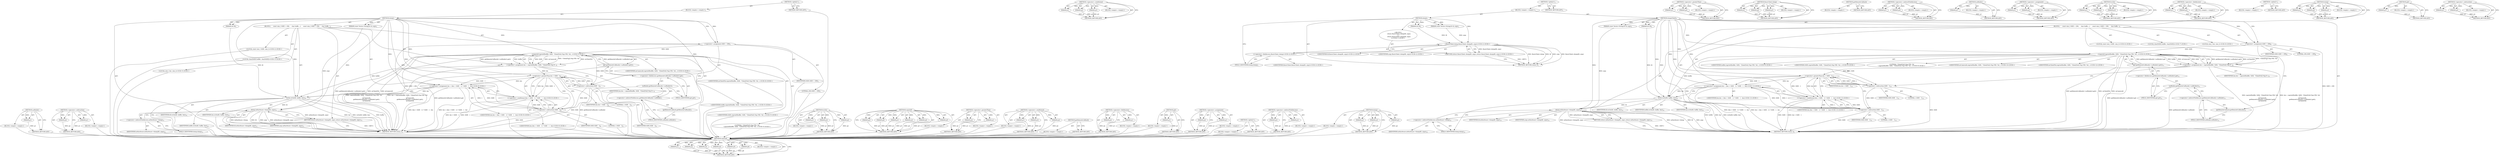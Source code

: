 digraph "&lt;operator&gt;.subtraction" {
vulnerable_106 [label=<(METHOD,asBinder)>];
vulnerable_107 [label=<(PARAM,p1)>];
vulnerable_108 [label=<(BLOCK,&lt;empty&gt;,&lt;empty&gt;)>];
vulnerable_109 [label=<(METHOD_RETURN,ANY)>];
vulnerable_129 [label=<(METHOD,&lt;operator&gt;.subtraction)>];
vulnerable_130 [label=<(PARAM,p1)>];
vulnerable_131 [label=<(PARAM,p2)>];
vulnerable_132 [label=<(BLOCK,&lt;empty&gt;,&lt;empty&gt;)>];
vulnerable_133 [label=<(METHOD_RETURN,ANY)>];
vulnerable_6 [label=<(METHOD,&lt;global&gt;)<SUB>1</SUB>>];
vulnerable_7 [label=<(BLOCK,&lt;empty&gt;,&lt;empty&gt;)<SUB>1</SUB>>];
vulnerable_8 [label=<(METHOD,dump)<SUB>1</SUB>>];
vulnerable_9 [label=<(PARAM,int fd)<SUB>1</SUB>>];
vulnerable_10 [label=<(PARAM,const Vector&lt;String16&gt;&amp; args)<SUB>1</SUB>>];
vulnerable_11 [label=<(BLOCK,{
     const size_t SIZE = 256;
     char buffe...,{
     const size_t SIZE = 256;
     char buffe...)<SUB>1</SUB>>];
vulnerable_12 [label="<(LOCAL,const size_t SIZE: size_t)<SUB>2</SUB>>"];
vulnerable_13 [label=<(&lt;operator&gt;.assignment,SIZE = 256)<SUB>2</SUB>>];
vulnerable_14 [label=<(IDENTIFIER,SIZE,SIZE = 256)<SUB>2</SUB>>];
vulnerable_15 [label=<(LITERAL,256,SIZE = 256)<SUB>2</SUB>>];
vulnerable_16 [label="<(LOCAL,char[SIZE] buffer: char[SIZE])<SUB>3</SUB>>"];
vulnerable_17 [label="<(LOCAL,size_t len: size_t)<SUB>5</SUB>>"];
vulnerable_18 [label=<(&lt;operator&gt;.assignment,len = snprintf(buffer, SIZE, &quot;Client[%d] (%p) P...)<SUB>5</SUB>>];
vulnerable_19 [label=<(IDENTIFIER,len,len = snprintf(buffer, SIZE, &quot;Client[%d] (%p) P...)<SUB>5</SUB>>];
vulnerable_20 [label="<(snprintf,snprintf(buffer, SIZE, &quot;Client[%d] (%p) PID: %d...)<SUB>5</SUB>>"];
vulnerable_21 [label="<(IDENTIFIER,buffer,snprintf(buffer, SIZE, &quot;Client[%d] (%p) PID: %d...)<SUB>5</SUB>>"];
vulnerable_22 [label="<(IDENTIFIER,SIZE,snprintf(buffer, SIZE, &quot;Client[%d] (%p) PID: %d...)<SUB>5</SUB>>"];
vulnerable_23 [label="<(LITERAL,&quot;Client[%d] (%p) PID: %d\n&quot;,snprintf(buffer, SIZE, &quot;Client[%d] (%p) PID: %d...)<SUB>5</SUB>>"];
vulnerable_24 [label="<(IDENTIFIER,mCameraId,snprintf(buffer, SIZE, &quot;Client[%d] (%p) PID: %d...)<SUB>6</SUB>>"];
vulnerable_25 [label=<(get,getRemoteCallback()-&gt;asBinder().get())<SUB>7</SUB>>];
vulnerable_26 [label=<(&lt;operator&gt;.fieldAccess,getRemoteCallback()-&gt;asBinder().get)<SUB>7</SUB>>];
vulnerable_27 [label=<(asBinder,getRemoteCallback()-&gt;asBinder())<SUB>7</SUB>>];
vulnerable_28 [label=<(&lt;operator&gt;.indirectFieldAccess,getRemoteCallback()-&gt;asBinder)<SUB>7</SUB>>];
vulnerable_29 [label=<(getRemoteCallback,getRemoteCallback())<SUB>7</SUB>>];
vulnerable_30 [label=<(FIELD_IDENTIFIER,asBinder,asBinder)<SUB>7</SUB>>];
vulnerable_31 [label=<(FIELD_IDENTIFIER,get,get)<SUB>7</SUB>>];
vulnerable_32 [label="<(IDENTIFIER,mClientPid,snprintf(buffer, SIZE, &quot;Client[%d] (%p) PID: %d...)<SUB>8</SUB>>"];
vulnerable_33 [label="<(&lt;operator&gt;.assignment,len = (len &gt; SIZE - 1) ? SIZE - 1 : len)<SUB>9</SUB>>"];
vulnerable_34 [label="<(IDENTIFIER,len,len = (len &gt; SIZE - 1) ? SIZE - 1 : len)<SUB>9</SUB>>"];
vulnerable_35 [label="<(&lt;operator&gt;.conditional,(len &gt; SIZE - 1) ? SIZE - 1 : len)<SUB>9</SUB>>"];
vulnerable_36 [label=<(&lt;operator&gt;.greaterThan,len &gt; SIZE - 1)<SUB>9</SUB>>];
vulnerable_37 [label=<(IDENTIFIER,len,len &gt; SIZE - 1)<SUB>9</SUB>>];
vulnerable_38 [label=<(&lt;operator&gt;.subtraction,SIZE - 1)<SUB>9</SUB>>];
vulnerable_39 [label=<(IDENTIFIER,SIZE,SIZE - 1)<SUB>9</SUB>>];
vulnerable_40 [label=<(LITERAL,1,SIZE - 1)<SUB>9</SUB>>];
vulnerable_41 [label=<(&lt;operator&gt;.subtraction,SIZE - 1)<SUB>9</SUB>>];
vulnerable_42 [label=<(IDENTIFIER,SIZE,SIZE - 1)<SUB>9</SUB>>];
vulnerable_43 [label=<(LITERAL,1,SIZE - 1)<SUB>9</SUB>>];
vulnerable_44 [label="<(IDENTIFIER,len,(len &gt; SIZE - 1) ? SIZE - 1 : len)<SUB>9</SUB>>"];
vulnerable_45 [label=<(write,write(fd, buffer, len))<SUB>10</SUB>>];
vulnerable_46 [label=<(IDENTIFIER,fd,write(fd, buffer, len))<SUB>10</SUB>>];
vulnerable_47 [label=<(IDENTIFIER,buffer,write(fd, buffer, len))<SUB>10</SUB>>];
vulnerable_48 [label=<(IDENTIFIER,len,write(fd, buffer, len))<SUB>10</SUB>>];
vulnerable_49 [label=<(RETURN,return mHardware-&gt;dump(fd, args);,return mHardware-&gt;dump(fd, args);)<SUB>11</SUB>>];
vulnerable_50 [label=<(dump,mHardware-&gt;dump(fd, args))<SUB>11</SUB>>];
vulnerable_51 [label=<(&lt;operator&gt;.indirectFieldAccess,mHardware-&gt;dump)<SUB>11</SUB>>];
vulnerable_52 [label=<(IDENTIFIER,mHardware,mHardware-&gt;dump(fd, args))<SUB>11</SUB>>];
vulnerable_53 [label=<(FIELD_IDENTIFIER,dump,dump)<SUB>11</SUB>>];
vulnerable_54 [label=<(IDENTIFIER,fd,mHardware-&gt;dump(fd, args))<SUB>11</SUB>>];
vulnerable_55 [label=<(IDENTIFIER,args,mHardware-&gt;dump(fd, args))<SUB>11</SUB>>];
vulnerable_56 [label=<(METHOD_RETURN,status_t)<SUB>1</SUB>>];
vulnerable_58 [label=<(METHOD_RETURN,ANY)<SUB>1</SUB>>];
vulnerable_134 [label=<(METHOD,write)>];
vulnerable_135 [label=<(PARAM,p1)>];
vulnerable_136 [label=<(PARAM,p2)>];
vulnerable_137 [label=<(PARAM,p3)>];
vulnerable_138 [label=<(BLOCK,&lt;empty&gt;,&lt;empty&gt;)>];
vulnerable_139 [label=<(METHOD_RETURN,ANY)>];
vulnerable_88 [label=<(METHOD,snprintf)>];
vulnerable_89 [label=<(PARAM,p1)>];
vulnerable_90 [label=<(PARAM,p2)>];
vulnerable_91 [label=<(PARAM,p3)>];
vulnerable_92 [label=<(PARAM,p4)>];
vulnerable_93 [label=<(PARAM,p5)>];
vulnerable_94 [label=<(PARAM,p6)>];
vulnerable_95 [label=<(BLOCK,&lt;empty&gt;,&lt;empty&gt;)>];
vulnerable_96 [label=<(METHOD_RETURN,ANY)>];
vulnerable_124 [label=<(METHOD,&lt;operator&gt;.greaterThan)>];
vulnerable_125 [label=<(PARAM,p1)>];
vulnerable_126 [label=<(PARAM,p2)>];
vulnerable_127 [label=<(BLOCK,&lt;empty&gt;,&lt;empty&gt;)>];
vulnerable_128 [label=<(METHOD_RETURN,ANY)>];
vulnerable_118 [label=<(METHOD,&lt;operator&gt;.conditional)>];
vulnerable_119 [label=<(PARAM,p1)>];
vulnerable_120 [label=<(PARAM,p2)>];
vulnerable_121 [label=<(PARAM,p3)>];
vulnerable_122 [label=<(BLOCK,&lt;empty&gt;,&lt;empty&gt;)>];
vulnerable_123 [label=<(METHOD_RETURN,ANY)>];
vulnerable_115 [label=<(METHOD,getRemoteCallback)>];
vulnerable_116 [label=<(BLOCK,&lt;empty&gt;,&lt;empty&gt;)>];
vulnerable_117 [label=<(METHOD_RETURN,ANY)>];
vulnerable_101 [label=<(METHOD,&lt;operator&gt;.fieldAccess)>];
vulnerable_102 [label=<(PARAM,p1)>];
vulnerable_103 [label=<(PARAM,p2)>];
vulnerable_104 [label=<(BLOCK,&lt;empty&gt;,&lt;empty&gt;)>];
vulnerable_105 [label=<(METHOD_RETURN,ANY)>];
vulnerable_97 [label=<(METHOD,get)>];
vulnerable_98 [label=<(PARAM,p1)>];
vulnerable_99 [label=<(BLOCK,&lt;empty&gt;,&lt;empty&gt;)>];
vulnerable_100 [label=<(METHOD_RETURN,ANY)>];
vulnerable_83 [label=<(METHOD,&lt;operator&gt;.assignment)>];
vulnerable_84 [label=<(PARAM,p1)>];
vulnerable_85 [label=<(PARAM,p2)>];
vulnerable_86 [label=<(BLOCK,&lt;empty&gt;,&lt;empty&gt;)>];
vulnerable_87 [label=<(METHOD_RETURN,ANY)>];
vulnerable_77 [label=<(METHOD,&lt;global&gt;)<SUB>1</SUB>>];
vulnerable_78 [label=<(BLOCK,&lt;empty&gt;,&lt;empty&gt;)>];
vulnerable_79 [label=<(METHOD_RETURN,ANY)>];
vulnerable_110 [label=<(METHOD,&lt;operator&gt;.indirectFieldAccess)>];
vulnerable_111 [label=<(PARAM,p1)>];
vulnerable_112 [label=<(PARAM,p2)>];
vulnerable_113 [label=<(BLOCK,&lt;empty&gt;,&lt;empty&gt;)>];
vulnerable_114 [label=<(METHOD_RETURN,ANY)>];
vulnerable_140 [label=<(METHOD,dump)>];
vulnerable_141 [label=<(PARAM,p1)>];
vulnerable_142 [label=<(PARAM,p2)>];
vulnerable_143 [label=<(PARAM,p3)>];
vulnerable_144 [label=<(BLOCK,&lt;empty&gt;,&lt;empty&gt;)>];
vulnerable_145 [label=<(METHOD_RETURN,ANY)>];
fixed_112 [label=<(METHOD,snprintf)>];
fixed_113 [label=<(PARAM,p1)>];
fixed_114 [label=<(PARAM,p2)>];
fixed_115 [label=<(PARAM,p3)>];
fixed_116 [label=<(PARAM,p4)>];
fixed_117 [label=<(PARAM,p5)>];
fixed_118 [label=<(PARAM,p6)>];
fixed_119 [label=<(BLOCK,&lt;empty&gt;,&lt;empty&gt;)>];
fixed_120 [label=<(METHOD_RETURN,ANY)>];
fixed_137 [label=<(METHOD,&lt;operator&gt;.conditional)>];
fixed_138 [label=<(PARAM,p1)>];
fixed_139 [label=<(PARAM,p2)>];
fixed_140 [label=<(PARAM,p3)>];
fixed_141 [label=<(BLOCK,&lt;empty&gt;,&lt;empty&gt;)>];
fixed_142 [label=<(METHOD_RETURN,ANY)>];
fixed_6 [label=<(METHOD,&lt;global&gt;)<SUB>1</SUB>>];
fixed_7 [label=<(BLOCK,&lt;empty&gt;,&lt;empty&gt;)<SUB>1</SUB>>];
fixed_8 [label=<(METHOD,dump)<SUB>1</SUB>>];
fixed_9 [label=<(PARAM,int fd)<SUB>1</SUB>>];
fixed_10 [label=<(PARAM,const Vector&lt;String16&gt;&amp; args)<SUB>1</SUB>>];
fixed_11 [label="<(BLOCK,{
    return BasicClient::dump(fd, args);
},{
    return BasicClient::dump(fd, args);
})<SUB>1</SUB>>"];
fixed_12 [label="<(RETURN,return BasicClient::dump(fd, args);,return BasicClient::dump(fd, args);)<SUB>2</SUB>>"];
fixed_13 [label="<(BasicClient.dump,BasicClient::dump(fd, args))<SUB>2</SUB>>"];
fixed_14 [label="<(&lt;operator&gt;.fieldAccess,BasicClient::dump)<SUB>2</SUB>>"];
fixed_15 [label="<(IDENTIFIER,BasicClient,BasicClient::dump(fd, args))<SUB>2</SUB>>"];
fixed_16 [label=<(FIELD_IDENTIFIER,dump,dump)<SUB>2</SUB>>];
fixed_17 [label="<(IDENTIFIER,fd,BasicClient::dump(fd, args))<SUB>2</SUB>>"];
fixed_18 [label="<(IDENTIFIER,args,BasicClient::dump(fd, args))<SUB>2</SUB>>"];
fixed_19 [label=<(METHOD_RETURN,status_t)<SUB>1</SUB>>];
fixed_21 [label=<(METHOD,dumpClient)<SUB>5</SUB>>];
fixed_22 [label=<(PARAM,int fd)<SUB>5</SUB>>];
fixed_23 [label=<(PARAM,const Vector&lt;String16&gt;&amp; args)<SUB>5</SUB>>];
fixed_24 [label=<(BLOCK,{
     const size_t SIZE = 256;
     char buffe...,{
     const size_t SIZE = 256;
     char buffe...)<SUB>5</SUB>>];
fixed_25 [label="<(LOCAL,const size_t SIZE: size_t)<SUB>6</SUB>>"];
fixed_26 [label=<(&lt;operator&gt;.assignment,SIZE = 256)<SUB>6</SUB>>];
fixed_27 [label=<(IDENTIFIER,SIZE,SIZE = 256)<SUB>6</SUB>>];
fixed_28 [label=<(LITERAL,256,SIZE = 256)<SUB>6</SUB>>];
fixed_29 [label="<(LOCAL,char[SIZE] buffer: char[SIZE])<SUB>7</SUB>>"];
fixed_30 [label="<(LOCAL,size_t len: size_t)<SUB>9</SUB>>"];
fixed_31 [label=<(&lt;operator&gt;.assignment,len = snprintf(buffer, SIZE, &quot;Client[%d] (%p) P...)<SUB>9</SUB>>];
fixed_32 [label=<(IDENTIFIER,len,len = snprintf(buffer, SIZE, &quot;Client[%d] (%p) P...)<SUB>9</SUB>>];
fixed_33 [label="<(snprintf,snprintf(buffer, SIZE, &quot;Client[%d] (%p) PID: %d...)<SUB>9</SUB>>"];
fixed_34 [label="<(IDENTIFIER,buffer,snprintf(buffer, SIZE, &quot;Client[%d] (%p) PID: %d...)<SUB>9</SUB>>"];
fixed_35 [label="<(IDENTIFIER,SIZE,snprintf(buffer, SIZE, &quot;Client[%d] (%p) PID: %d...)<SUB>9</SUB>>"];
fixed_36 [label="<(LITERAL,&quot;Client[%d] (%p) PID: %d\n&quot;,snprintf(buffer, SIZE, &quot;Client[%d] (%p) PID: %d...)<SUB>9</SUB>>"];
fixed_37 [label="<(IDENTIFIER,mCameraId,snprintf(buffer, SIZE, &quot;Client[%d] (%p) PID: %d...)<SUB>10</SUB>>"];
fixed_38 [label=<(get,getRemoteCallback()-&gt;asBinder().get())<SUB>11</SUB>>];
fixed_39 [label=<(&lt;operator&gt;.fieldAccess,getRemoteCallback()-&gt;asBinder().get)<SUB>11</SUB>>];
fixed_40 [label=<(asBinder,getRemoteCallback()-&gt;asBinder())<SUB>11</SUB>>];
fixed_41 [label=<(&lt;operator&gt;.indirectFieldAccess,getRemoteCallback()-&gt;asBinder)<SUB>11</SUB>>];
fixed_42 [label=<(getRemoteCallback,getRemoteCallback())<SUB>11</SUB>>];
fixed_43 [label=<(FIELD_IDENTIFIER,asBinder,asBinder)<SUB>11</SUB>>];
fixed_44 [label=<(FIELD_IDENTIFIER,get,get)<SUB>11</SUB>>];
fixed_45 [label="<(IDENTIFIER,mClientPid,snprintf(buffer, SIZE, &quot;Client[%d] (%p) PID: %d...)<SUB>12</SUB>>"];
fixed_46 [label="<(&lt;operator&gt;.assignment,len = (len &gt; SIZE - 1) ? SIZE - 1 : len)<SUB>13</SUB>>"];
fixed_47 [label="<(IDENTIFIER,len,len = (len &gt; SIZE - 1) ? SIZE - 1 : len)<SUB>13</SUB>>"];
fixed_48 [label="<(&lt;operator&gt;.conditional,(len &gt; SIZE - 1) ? SIZE - 1 : len)<SUB>13</SUB>>"];
fixed_49 [label=<(&lt;operator&gt;.greaterThan,len &gt; SIZE - 1)<SUB>13</SUB>>];
fixed_50 [label=<(IDENTIFIER,len,len &gt; SIZE - 1)<SUB>13</SUB>>];
fixed_51 [label=<(&lt;operator&gt;.subtraction,SIZE - 1)<SUB>13</SUB>>];
fixed_52 [label=<(IDENTIFIER,SIZE,SIZE - 1)<SUB>13</SUB>>];
fixed_53 [label=<(LITERAL,1,SIZE - 1)<SUB>13</SUB>>];
fixed_54 [label=<(&lt;operator&gt;.subtraction,SIZE - 1)<SUB>13</SUB>>];
fixed_55 [label=<(IDENTIFIER,SIZE,SIZE - 1)<SUB>13</SUB>>];
fixed_56 [label=<(LITERAL,1,SIZE - 1)<SUB>13</SUB>>];
fixed_57 [label="<(IDENTIFIER,len,(len &gt; SIZE - 1) ? SIZE - 1 : len)<SUB>13</SUB>>"];
fixed_58 [label=<(write,write(fd, buffer, len))<SUB>14</SUB>>];
fixed_59 [label=<(IDENTIFIER,fd,write(fd, buffer, len))<SUB>14</SUB>>];
fixed_60 [label=<(IDENTIFIER,buffer,write(fd, buffer, len))<SUB>14</SUB>>];
fixed_61 [label=<(IDENTIFIER,len,write(fd, buffer, len))<SUB>14</SUB>>];
fixed_62 [label=<(RETURN,return mHardware-&gt;dump(fd, args);,return mHardware-&gt;dump(fd, args);)<SUB>15</SUB>>];
fixed_63 [label=<(dump,mHardware-&gt;dump(fd, args))<SUB>15</SUB>>];
fixed_64 [label=<(&lt;operator&gt;.indirectFieldAccess,mHardware-&gt;dump)<SUB>15</SUB>>];
fixed_65 [label=<(IDENTIFIER,mHardware,mHardware-&gt;dump(fd, args))<SUB>15</SUB>>];
fixed_66 [label=<(FIELD_IDENTIFIER,dump,dump)<SUB>15</SUB>>];
fixed_67 [label=<(IDENTIFIER,fd,mHardware-&gt;dump(fd, args))<SUB>15</SUB>>];
fixed_68 [label=<(IDENTIFIER,args,mHardware-&gt;dump(fd, args))<SUB>15</SUB>>];
fixed_69 [label=<(METHOD_RETURN,status_t)<SUB>5</SUB>>];
fixed_71 [label=<(METHOD_RETURN,ANY)<SUB>1</SUB>>];
fixed_143 [label=<(METHOD,&lt;operator&gt;.greaterThan)>];
fixed_144 [label=<(PARAM,p1)>];
fixed_145 [label=<(PARAM,p2)>];
fixed_146 [label=<(BLOCK,&lt;empty&gt;,&lt;empty&gt;)>];
fixed_147 [label=<(METHOD_RETURN,ANY)>];
fixed_96 [label=<(METHOD,BasicClient.dump)>];
fixed_97 [label=<(PARAM,p1)>];
fixed_98 [label=<(PARAM,p2)>];
fixed_99 [label=<(PARAM,p3)>];
fixed_100 [label=<(BLOCK,&lt;empty&gt;,&lt;empty&gt;)>];
fixed_101 [label=<(METHOD_RETURN,ANY)>];
fixed_134 [label=<(METHOD,getRemoteCallback)>];
fixed_135 [label=<(BLOCK,&lt;empty&gt;,&lt;empty&gt;)>];
fixed_136 [label=<(METHOD_RETURN,ANY)>];
fixed_129 [label=<(METHOD,&lt;operator&gt;.indirectFieldAccess)>];
fixed_130 [label=<(PARAM,p1)>];
fixed_131 [label=<(PARAM,p2)>];
fixed_132 [label=<(BLOCK,&lt;empty&gt;,&lt;empty&gt;)>];
fixed_133 [label=<(METHOD_RETURN,ANY)>];
fixed_125 [label=<(METHOD,asBinder)>];
fixed_126 [label=<(PARAM,p1)>];
fixed_127 [label=<(BLOCK,&lt;empty&gt;,&lt;empty&gt;)>];
fixed_128 [label=<(METHOD_RETURN,ANY)>];
fixed_107 [label=<(METHOD,&lt;operator&gt;.assignment)>];
fixed_108 [label=<(PARAM,p1)>];
fixed_109 [label=<(PARAM,p2)>];
fixed_110 [label=<(BLOCK,&lt;empty&gt;,&lt;empty&gt;)>];
fixed_111 [label=<(METHOD_RETURN,ANY)>];
fixed_153 [label=<(METHOD,write)>];
fixed_154 [label=<(PARAM,p1)>];
fixed_155 [label=<(PARAM,p2)>];
fixed_156 [label=<(PARAM,p3)>];
fixed_157 [label=<(BLOCK,&lt;empty&gt;,&lt;empty&gt;)>];
fixed_158 [label=<(METHOD_RETURN,ANY)>];
fixed_102 [label=<(METHOD,&lt;operator&gt;.fieldAccess)>];
fixed_103 [label=<(PARAM,p1)>];
fixed_104 [label=<(PARAM,p2)>];
fixed_105 [label=<(BLOCK,&lt;empty&gt;,&lt;empty&gt;)>];
fixed_106 [label=<(METHOD_RETURN,ANY)>];
fixed_90 [label=<(METHOD,&lt;global&gt;)<SUB>1</SUB>>];
fixed_91 [label=<(BLOCK,&lt;empty&gt;,&lt;empty&gt;)>];
fixed_92 [label=<(METHOD_RETURN,ANY)>];
fixed_159 [label=<(METHOD,dump)>];
fixed_160 [label=<(PARAM,p1)>];
fixed_161 [label=<(PARAM,p2)>];
fixed_162 [label=<(PARAM,p3)>];
fixed_163 [label=<(BLOCK,&lt;empty&gt;,&lt;empty&gt;)>];
fixed_164 [label=<(METHOD_RETURN,ANY)>];
fixed_121 [label=<(METHOD,get)>];
fixed_122 [label=<(PARAM,p1)>];
fixed_123 [label=<(BLOCK,&lt;empty&gt;,&lt;empty&gt;)>];
fixed_124 [label=<(METHOD_RETURN,ANY)>];
fixed_148 [label=<(METHOD,&lt;operator&gt;.subtraction)>];
fixed_149 [label=<(PARAM,p1)>];
fixed_150 [label=<(PARAM,p2)>];
fixed_151 [label=<(BLOCK,&lt;empty&gt;,&lt;empty&gt;)>];
fixed_152 [label=<(METHOD_RETURN,ANY)>];
vulnerable_106 -> vulnerable_107  [key=0, label="AST: "];
vulnerable_106 -> vulnerable_107  [key=1, label="DDG: "];
vulnerable_106 -> vulnerable_108  [key=0, label="AST: "];
vulnerable_106 -> vulnerable_109  [key=0, label="AST: "];
vulnerable_106 -> vulnerable_109  [key=1, label="CFG: "];
vulnerable_107 -> vulnerable_109  [key=0, label="DDG: p1"];
vulnerable_108 -> fixed_112  [key=0];
vulnerable_109 -> fixed_112  [key=0];
vulnerable_129 -> vulnerable_130  [key=0, label="AST: "];
vulnerable_129 -> vulnerable_130  [key=1, label="DDG: "];
vulnerable_129 -> vulnerable_132  [key=0, label="AST: "];
vulnerable_129 -> vulnerable_131  [key=0, label="AST: "];
vulnerable_129 -> vulnerable_131  [key=1, label="DDG: "];
vulnerable_129 -> vulnerable_133  [key=0, label="AST: "];
vulnerable_129 -> vulnerable_133  [key=1, label="CFG: "];
vulnerable_130 -> vulnerable_133  [key=0, label="DDG: p1"];
vulnerable_131 -> vulnerable_133  [key=0, label="DDG: p2"];
vulnerable_132 -> fixed_112  [key=0];
vulnerable_133 -> fixed_112  [key=0];
vulnerable_6 -> vulnerable_7  [key=0, label="AST: "];
vulnerable_6 -> vulnerable_58  [key=0, label="AST: "];
vulnerable_6 -> vulnerable_58  [key=1, label="CFG: "];
vulnerable_7 -> vulnerable_8  [key=0, label="AST: "];
vulnerable_8 -> vulnerable_9  [key=0, label="AST: "];
vulnerable_8 -> vulnerable_9  [key=1, label="DDG: "];
vulnerable_8 -> vulnerable_10  [key=0, label="AST: "];
vulnerable_8 -> vulnerable_10  [key=1, label="DDG: "];
vulnerable_8 -> vulnerable_11  [key=0, label="AST: "];
vulnerable_8 -> vulnerable_56  [key=0, label="AST: "];
vulnerable_8 -> vulnerable_13  [key=0, label="CFG: "];
vulnerable_8 -> vulnerable_13  [key=1, label="DDG: "];
vulnerable_8 -> vulnerable_33  [key=0, label="DDG: "];
vulnerable_8 -> vulnerable_45  [key=0, label="DDG: "];
vulnerable_8 -> vulnerable_20  [key=0, label="DDG: "];
vulnerable_8 -> vulnerable_35  [key=0, label="DDG: "];
vulnerable_8 -> vulnerable_50  [key=0, label="DDG: "];
vulnerable_8 -> vulnerable_36  [key=0, label="DDG: "];
vulnerable_8 -> vulnerable_41  [key=0, label="DDG: "];
vulnerable_8 -> vulnerable_38  [key=0, label="DDG: "];
vulnerable_9 -> vulnerable_45  [key=0, label="DDG: fd"];
vulnerable_10 -> vulnerable_50  [key=0, label="DDG: args"];
vulnerable_11 -> vulnerable_12  [key=0, label="AST: "];
vulnerable_11 -> vulnerable_13  [key=0, label="AST: "];
vulnerable_11 -> vulnerable_16  [key=0, label="AST: "];
vulnerable_11 -> vulnerable_17  [key=0, label="AST: "];
vulnerable_11 -> vulnerable_18  [key=0, label="AST: "];
vulnerable_11 -> vulnerable_33  [key=0, label="AST: "];
vulnerable_11 -> vulnerable_45  [key=0, label="AST: "];
vulnerable_11 -> vulnerable_49  [key=0, label="AST: "];
vulnerable_12 -> fixed_112  [key=0];
vulnerable_13 -> vulnerable_14  [key=0, label="AST: "];
vulnerable_13 -> vulnerable_15  [key=0, label="AST: "];
vulnerable_13 -> vulnerable_29  [key=0, label="CFG: "];
vulnerable_13 -> vulnerable_56  [key=0, label="DDG: SIZE = 256"];
vulnerable_13 -> vulnerable_20  [key=0, label="DDG: SIZE"];
vulnerable_14 -> fixed_112  [key=0];
vulnerable_15 -> fixed_112  [key=0];
vulnerable_16 -> fixed_112  [key=0];
vulnerable_17 -> fixed_112  [key=0];
vulnerable_18 -> vulnerable_19  [key=0, label="AST: "];
vulnerable_18 -> vulnerable_20  [key=0, label="AST: "];
vulnerable_18 -> vulnerable_38  [key=0, label="CFG: "];
vulnerable_18 -> vulnerable_56  [key=0, label="DDG: snprintf(buffer, SIZE, &quot;Client[%d] (%p) PID: %d\n&quot;,
            mCameraId,
            getRemoteCallback()-&gt;asBinder().get(),
            mClientPid)"];
vulnerable_18 -> vulnerable_56  [key=1, label="DDG: len = snprintf(buffer, SIZE, &quot;Client[%d] (%p) PID: %d\n&quot;,
            mCameraId,
            getRemoteCallback()-&gt;asBinder().get(),
            mClientPid)"];
vulnerable_18 -> vulnerable_36  [key=0, label="DDG: len"];
vulnerable_19 -> fixed_112  [key=0];
vulnerable_20 -> vulnerable_21  [key=0, label="AST: "];
vulnerable_20 -> vulnerable_22  [key=0, label="AST: "];
vulnerable_20 -> vulnerable_23  [key=0, label="AST: "];
vulnerable_20 -> vulnerable_24  [key=0, label="AST: "];
vulnerable_20 -> vulnerable_25  [key=0, label="AST: "];
vulnerable_20 -> vulnerable_32  [key=0, label="AST: "];
vulnerable_20 -> vulnerable_18  [key=0, label="CFG: "];
vulnerable_20 -> vulnerable_18  [key=1, label="DDG: SIZE"];
vulnerable_20 -> vulnerable_18  [key=2, label="DDG: mCameraId"];
vulnerable_20 -> vulnerable_18  [key=3, label="DDG: &quot;Client[%d] (%p) PID: %d\n&quot;"];
vulnerable_20 -> vulnerable_18  [key=4, label="DDG: mClientPid"];
vulnerable_20 -> vulnerable_18  [key=5, label="DDG: getRemoteCallback()-&gt;asBinder().get()"];
vulnerable_20 -> vulnerable_18  [key=6, label="DDG: buffer"];
vulnerable_20 -> vulnerable_56  [key=0, label="DDG: getRemoteCallback()-&gt;asBinder().get()"];
vulnerable_20 -> vulnerable_56  [key=1, label="DDG: mClientPid"];
vulnerable_20 -> vulnerable_56  [key=2, label="DDG: mCameraId"];
vulnerable_20 -> vulnerable_45  [key=0, label="DDG: buffer"];
vulnerable_20 -> vulnerable_38  [key=0, label="DDG: SIZE"];
vulnerable_21 -> fixed_112  [key=0];
vulnerable_22 -> fixed_112  [key=0];
vulnerable_23 -> fixed_112  [key=0];
vulnerable_24 -> fixed_112  [key=0];
vulnerable_25 -> vulnerable_26  [key=0, label="AST: "];
vulnerable_25 -> vulnerable_20  [key=0, label="CFG: "];
vulnerable_25 -> vulnerable_20  [key=1, label="DDG: getRemoteCallback()-&gt;asBinder().get"];
vulnerable_25 -> vulnerable_56  [key=0, label="DDG: getRemoteCallback()-&gt;asBinder().get"];
vulnerable_26 -> vulnerable_27  [key=0, label="AST: "];
vulnerable_26 -> vulnerable_31  [key=0, label="AST: "];
vulnerable_26 -> vulnerable_25  [key=0, label="CFG: "];
vulnerable_27 -> vulnerable_28  [key=0, label="AST: "];
vulnerable_27 -> vulnerable_31  [key=0, label="CFG: "];
vulnerable_27 -> vulnerable_56  [key=0, label="DDG: getRemoteCallback()-&gt;asBinder"];
vulnerable_28 -> vulnerable_29  [key=0, label="AST: "];
vulnerable_28 -> vulnerable_30  [key=0, label="AST: "];
vulnerable_28 -> vulnerable_27  [key=0, label="CFG: "];
vulnerable_29 -> vulnerable_30  [key=0, label="CFG: "];
vulnerable_30 -> vulnerable_28  [key=0, label="CFG: "];
vulnerable_31 -> vulnerable_26  [key=0, label="CFG: "];
vulnerable_32 -> fixed_112  [key=0];
vulnerable_33 -> vulnerable_34  [key=0, label="AST: "];
vulnerable_33 -> vulnerable_35  [key=0, label="AST: "];
vulnerable_33 -> vulnerable_45  [key=0, label="CFG: "];
vulnerable_33 -> vulnerable_45  [key=1, label="DDG: len"];
vulnerable_33 -> vulnerable_56  [key=0, label="DDG: (len &gt; SIZE - 1) ? SIZE - 1 : len"];
vulnerable_33 -> vulnerable_56  [key=1, label="DDG: len = (len &gt; SIZE - 1) ? SIZE - 1 : len"];
vulnerable_34 -> fixed_112  [key=0];
vulnerable_35 -> vulnerable_36  [key=0, label="AST: "];
vulnerable_35 -> vulnerable_41  [key=0, label="AST: "];
vulnerable_35 -> vulnerable_44  [key=0, label="AST: "];
vulnerable_35 -> vulnerable_33  [key=0, label="CFG: "];
vulnerable_35 -> vulnerable_56  [key=0, label="DDG: len &gt; SIZE - 1"];
vulnerable_35 -> vulnerable_56  [key=1, label="DDG: SIZE - 1"];
vulnerable_36 -> vulnerable_37  [key=0, label="AST: "];
vulnerable_36 -> vulnerable_38  [key=0, label="AST: "];
vulnerable_36 -> vulnerable_41  [key=0, label="CFG: "];
vulnerable_36 -> vulnerable_41  [key=1, label="CDG: "];
vulnerable_36 -> vulnerable_35  [key=0, label="CFG: "];
vulnerable_36 -> vulnerable_35  [key=1, label="DDG: SIZE - 1"];
vulnerable_36 -> vulnerable_35  [key=2, label="DDG: len"];
vulnerable_36 -> vulnerable_33  [key=0, label="DDG: SIZE - 1"];
vulnerable_36 -> vulnerable_33  [key=1, label="DDG: len"];
vulnerable_37 -> fixed_112  [key=0];
vulnerable_38 -> vulnerable_39  [key=0, label="AST: "];
vulnerable_38 -> vulnerable_40  [key=0, label="AST: "];
vulnerable_38 -> vulnerable_36  [key=0, label="CFG: "];
vulnerable_38 -> vulnerable_36  [key=1, label="DDG: SIZE"];
vulnerable_38 -> vulnerable_36  [key=2, label="DDG: 1"];
vulnerable_38 -> vulnerable_56  [key=0, label="DDG: SIZE"];
vulnerable_38 -> vulnerable_41  [key=0, label="DDG: SIZE"];
vulnerable_39 -> fixed_112  [key=0];
vulnerable_40 -> fixed_112  [key=0];
vulnerable_41 -> vulnerable_42  [key=0, label="AST: "];
vulnerable_41 -> vulnerable_43  [key=0, label="AST: "];
vulnerable_41 -> vulnerable_35  [key=0, label="CFG: "];
vulnerable_41 -> vulnerable_35  [key=1, label="DDG: SIZE"];
vulnerable_41 -> vulnerable_35  [key=2, label="DDG: 1"];
vulnerable_41 -> vulnerable_56  [key=0, label="DDG: SIZE"];
vulnerable_41 -> vulnerable_33  [key=0, label="DDG: SIZE"];
vulnerable_41 -> vulnerable_33  [key=1, label="DDG: 1"];
vulnerable_42 -> fixed_112  [key=0];
vulnerable_43 -> fixed_112  [key=0];
vulnerable_44 -> fixed_112  [key=0];
vulnerable_45 -> vulnerable_46  [key=0, label="AST: "];
vulnerable_45 -> vulnerable_47  [key=0, label="AST: "];
vulnerable_45 -> vulnerable_48  [key=0, label="AST: "];
vulnerable_45 -> vulnerable_53  [key=0, label="CFG: "];
vulnerable_45 -> vulnerable_56  [key=0, label="DDG: buffer"];
vulnerable_45 -> vulnerable_56  [key=1, label="DDG: len"];
vulnerable_45 -> vulnerable_56  [key=2, label="DDG: write(fd, buffer, len)"];
vulnerable_45 -> vulnerable_50  [key=0, label="DDG: fd"];
vulnerable_46 -> fixed_112  [key=0];
vulnerable_47 -> fixed_112  [key=0];
vulnerable_48 -> fixed_112  [key=0];
vulnerable_49 -> vulnerable_50  [key=0, label="AST: "];
vulnerable_49 -> vulnerable_56  [key=0, label="CFG: "];
vulnerable_49 -> vulnerable_56  [key=1, label="DDG: &lt;RET&gt;"];
vulnerable_50 -> vulnerable_51  [key=0, label="AST: "];
vulnerable_50 -> vulnerable_54  [key=0, label="AST: "];
vulnerable_50 -> vulnerable_55  [key=0, label="AST: "];
vulnerable_50 -> vulnerable_49  [key=0, label="CFG: "];
vulnerable_50 -> vulnerable_49  [key=1, label="DDG: mHardware-&gt;dump(fd, args)"];
vulnerable_50 -> vulnerable_56  [key=0, label="DDG: mHardware-&gt;dump"];
vulnerable_50 -> vulnerable_56  [key=1, label="DDG: fd"];
vulnerable_50 -> vulnerable_56  [key=2, label="DDG: args"];
vulnerable_50 -> vulnerable_56  [key=3, label="DDG: mHardware-&gt;dump(fd, args)"];
vulnerable_51 -> vulnerable_52  [key=0, label="AST: "];
vulnerable_51 -> vulnerable_53  [key=0, label="AST: "];
vulnerable_51 -> vulnerable_50  [key=0, label="CFG: "];
vulnerable_52 -> fixed_112  [key=0];
vulnerable_53 -> vulnerable_51  [key=0, label="CFG: "];
vulnerable_54 -> fixed_112  [key=0];
vulnerable_55 -> fixed_112  [key=0];
vulnerable_56 -> fixed_112  [key=0];
vulnerable_58 -> fixed_112  [key=0];
vulnerable_134 -> vulnerable_135  [key=0, label="AST: "];
vulnerable_134 -> vulnerable_135  [key=1, label="DDG: "];
vulnerable_134 -> vulnerable_138  [key=0, label="AST: "];
vulnerable_134 -> vulnerable_136  [key=0, label="AST: "];
vulnerable_134 -> vulnerable_136  [key=1, label="DDG: "];
vulnerable_134 -> vulnerable_139  [key=0, label="AST: "];
vulnerable_134 -> vulnerable_139  [key=1, label="CFG: "];
vulnerable_134 -> vulnerable_137  [key=0, label="AST: "];
vulnerable_134 -> vulnerable_137  [key=1, label="DDG: "];
vulnerable_135 -> vulnerable_139  [key=0, label="DDG: p1"];
vulnerable_136 -> vulnerable_139  [key=0, label="DDG: p2"];
vulnerable_137 -> vulnerable_139  [key=0, label="DDG: p3"];
vulnerable_138 -> fixed_112  [key=0];
vulnerable_139 -> fixed_112  [key=0];
vulnerable_88 -> vulnerable_89  [key=0, label="AST: "];
vulnerable_88 -> vulnerable_89  [key=1, label="DDG: "];
vulnerable_88 -> vulnerable_95  [key=0, label="AST: "];
vulnerable_88 -> vulnerable_90  [key=0, label="AST: "];
vulnerable_88 -> vulnerable_90  [key=1, label="DDG: "];
vulnerable_88 -> vulnerable_96  [key=0, label="AST: "];
vulnerable_88 -> vulnerable_96  [key=1, label="CFG: "];
vulnerable_88 -> vulnerable_91  [key=0, label="AST: "];
vulnerable_88 -> vulnerable_91  [key=1, label="DDG: "];
vulnerable_88 -> vulnerable_92  [key=0, label="AST: "];
vulnerable_88 -> vulnerable_92  [key=1, label="DDG: "];
vulnerable_88 -> vulnerable_93  [key=0, label="AST: "];
vulnerable_88 -> vulnerable_93  [key=1, label="DDG: "];
vulnerable_88 -> vulnerable_94  [key=0, label="AST: "];
vulnerable_88 -> vulnerable_94  [key=1, label="DDG: "];
vulnerable_89 -> vulnerable_96  [key=0, label="DDG: p1"];
vulnerable_90 -> vulnerable_96  [key=0, label="DDG: p2"];
vulnerable_91 -> vulnerable_96  [key=0, label="DDG: p3"];
vulnerable_92 -> vulnerable_96  [key=0, label="DDG: p4"];
vulnerable_93 -> vulnerable_96  [key=0, label="DDG: p5"];
vulnerable_94 -> vulnerable_96  [key=0, label="DDG: p6"];
vulnerable_95 -> fixed_112  [key=0];
vulnerable_96 -> fixed_112  [key=0];
vulnerable_124 -> vulnerable_125  [key=0, label="AST: "];
vulnerable_124 -> vulnerable_125  [key=1, label="DDG: "];
vulnerable_124 -> vulnerable_127  [key=0, label="AST: "];
vulnerable_124 -> vulnerable_126  [key=0, label="AST: "];
vulnerable_124 -> vulnerable_126  [key=1, label="DDG: "];
vulnerable_124 -> vulnerable_128  [key=0, label="AST: "];
vulnerable_124 -> vulnerable_128  [key=1, label="CFG: "];
vulnerable_125 -> vulnerable_128  [key=0, label="DDG: p1"];
vulnerable_126 -> vulnerable_128  [key=0, label="DDG: p2"];
vulnerable_127 -> fixed_112  [key=0];
vulnerable_128 -> fixed_112  [key=0];
vulnerable_118 -> vulnerable_119  [key=0, label="AST: "];
vulnerable_118 -> vulnerable_119  [key=1, label="DDG: "];
vulnerable_118 -> vulnerable_122  [key=0, label="AST: "];
vulnerable_118 -> vulnerable_120  [key=0, label="AST: "];
vulnerable_118 -> vulnerable_120  [key=1, label="DDG: "];
vulnerable_118 -> vulnerable_123  [key=0, label="AST: "];
vulnerable_118 -> vulnerable_123  [key=1, label="CFG: "];
vulnerable_118 -> vulnerable_121  [key=0, label="AST: "];
vulnerable_118 -> vulnerable_121  [key=1, label="DDG: "];
vulnerable_119 -> vulnerable_123  [key=0, label="DDG: p1"];
vulnerable_120 -> vulnerable_123  [key=0, label="DDG: p2"];
vulnerable_121 -> vulnerable_123  [key=0, label="DDG: p3"];
vulnerable_122 -> fixed_112  [key=0];
vulnerable_123 -> fixed_112  [key=0];
vulnerable_115 -> vulnerable_116  [key=0, label="AST: "];
vulnerable_115 -> vulnerable_117  [key=0, label="AST: "];
vulnerable_115 -> vulnerable_117  [key=1, label="CFG: "];
vulnerable_116 -> fixed_112  [key=0];
vulnerable_117 -> fixed_112  [key=0];
vulnerable_101 -> vulnerable_102  [key=0, label="AST: "];
vulnerable_101 -> vulnerable_102  [key=1, label="DDG: "];
vulnerable_101 -> vulnerable_104  [key=0, label="AST: "];
vulnerable_101 -> vulnerable_103  [key=0, label="AST: "];
vulnerable_101 -> vulnerable_103  [key=1, label="DDG: "];
vulnerable_101 -> vulnerable_105  [key=0, label="AST: "];
vulnerable_101 -> vulnerable_105  [key=1, label="CFG: "];
vulnerable_102 -> vulnerable_105  [key=0, label="DDG: p1"];
vulnerable_103 -> vulnerable_105  [key=0, label="DDG: p2"];
vulnerable_104 -> fixed_112  [key=0];
vulnerable_105 -> fixed_112  [key=0];
vulnerable_97 -> vulnerable_98  [key=0, label="AST: "];
vulnerable_97 -> vulnerable_98  [key=1, label="DDG: "];
vulnerable_97 -> vulnerable_99  [key=0, label="AST: "];
vulnerable_97 -> vulnerable_100  [key=0, label="AST: "];
vulnerable_97 -> vulnerable_100  [key=1, label="CFG: "];
vulnerable_98 -> vulnerable_100  [key=0, label="DDG: p1"];
vulnerable_99 -> fixed_112  [key=0];
vulnerable_100 -> fixed_112  [key=0];
vulnerable_83 -> vulnerable_84  [key=0, label="AST: "];
vulnerable_83 -> vulnerable_84  [key=1, label="DDG: "];
vulnerable_83 -> vulnerable_86  [key=0, label="AST: "];
vulnerable_83 -> vulnerable_85  [key=0, label="AST: "];
vulnerable_83 -> vulnerable_85  [key=1, label="DDG: "];
vulnerable_83 -> vulnerable_87  [key=0, label="AST: "];
vulnerable_83 -> vulnerable_87  [key=1, label="CFG: "];
vulnerable_84 -> vulnerable_87  [key=0, label="DDG: p1"];
vulnerable_85 -> vulnerable_87  [key=0, label="DDG: p2"];
vulnerable_86 -> fixed_112  [key=0];
vulnerable_87 -> fixed_112  [key=0];
vulnerable_77 -> vulnerable_78  [key=0, label="AST: "];
vulnerable_77 -> vulnerable_79  [key=0, label="AST: "];
vulnerable_77 -> vulnerable_79  [key=1, label="CFG: "];
vulnerable_78 -> fixed_112  [key=0];
vulnerable_79 -> fixed_112  [key=0];
vulnerable_110 -> vulnerable_111  [key=0, label="AST: "];
vulnerable_110 -> vulnerable_111  [key=1, label="DDG: "];
vulnerable_110 -> vulnerable_113  [key=0, label="AST: "];
vulnerable_110 -> vulnerable_112  [key=0, label="AST: "];
vulnerable_110 -> vulnerable_112  [key=1, label="DDG: "];
vulnerable_110 -> vulnerable_114  [key=0, label="AST: "];
vulnerable_110 -> vulnerable_114  [key=1, label="CFG: "];
vulnerable_111 -> vulnerable_114  [key=0, label="DDG: p1"];
vulnerable_112 -> vulnerable_114  [key=0, label="DDG: p2"];
vulnerable_113 -> fixed_112  [key=0];
vulnerable_114 -> fixed_112  [key=0];
vulnerable_140 -> vulnerable_141  [key=0, label="AST: "];
vulnerable_140 -> vulnerable_141  [key=1, label="DDG: "];
vulnerable_140 -> vulnerable_144  [key=0, label="AST: "];
vulnerable_140 -> vulnerable_142  [key=0, label="AST: "];
vulnerable_140 -> vulnerable_142  [key=1, label="DDG: "];
vulnerable_140 -> vulnerable_145  [key=0, label="AST: "];
vulnerable_140 -> vulnerable_145  [key=1, label="CFG: "];
vulnerable_140 -> vulnerable_143  [key=0, label="AST: "];
vulnerable_140 -> vulnerable_143  [key=1, label="DDG: "];
vulnerable_141 -> vulnerable_145  [key=0, label="DDG: p1"];
vulnerable_142 -> vulnerable_145  [key=0, label="DDG: p2"];
vulnerable_143 -> vulnerable_145  [key=0, label="DDG: p3"];
vulnerable_144 -> fixed_112  [key=0];
vulnerable_145 -> fixed_112  [key=0];
fixed_112 -> fixed_113  [key=0, label="AST: "];
fixed_112 -> fixed_113  [key=1, label="DDG: "];
fixed_112 -> fixed_119  [key=0, label="AST: "];
fixed_112 -> fixed_114  [key=0, label="AST: "];
fixed_112 -> fixed_114  [key=1, label="DDG: "];
fixed_112 -> fixed_120  [key=0, label="AST: "];
fixed_112 -> fixed_120  [key=1, label="CFG: "];
fixed_112 -> fixed_115  [key=0, label="AST: "];
fixed_112 -> fixed_115  [key=1, label="DDG: "];
fixed_112 -> fixed_116  [key=0, label="AST: "];
fixed_112 -> fixed_116  [key=1, label="DDG: "];
fixed_112 -> fixed_117  [key=0, label="AST: "];
fixed_112 -> fixed_117  [key=1, label="DDG: "];
fixed_112 -> fixed_118  [key=0, label="AST: "];
fixed_112 -> fixed_118  [key=1, label="DDG: "];
fixed_113 -> fixed_120  [key=0, label="DDG: p1"];
fixed_114 -> fixed_120  [key=0, label="DDG: p2"];
fixed_115 -> fixed_120  [key=0, label="DDG: p3"];
fixed_116 -> fixed_120  [key=0, label="DDG: p4"];
fixed_117 -> fixed_120  [key=0, label="DDG: p5"];
fixed_118 -> fixed_120  [key=0, label="DDG: p6"];
fixed_137 -> fixed_138  [key=0, label="AST: "];
fixed_137 -> fixed_138  [key=1, label="DDG: "];
fixed_137 -> fixed_141  [key=0, label="AST: "];
fixed_137 -> fixed_139  [key=0, label="AST: "];
fixed_137 -> fixed_139  [key=1, label="DDG: "];
fixed_137 -> fixed_142  [key=0, label="AST: "];
fixed_137 -> fixed_142  [key=1, label="CFG: "];
fixed_137 -> fixed_140  [key=0, label="AST: "];
fixed_137 -> fixed_140  [key=1, label="DDG: "];
fixed_138 -> fixed_142  [key=0, label="DDG: p1"];
fixed_139 -> fixed_142  [key=0, label="DDG: p2"];
fixed_140 -> fixed_142  [key=0, label="DDG: p3"];
fixed_6 -> fixed_7  [key=0, label="AST: "];
fixed_6 -> fixed_71  [key=0, label="AST: "];
fixed_6 -> fixed_71  [key=1, label="CFG: "];
fixed_7 -> fixed_8  [key=0, label="AST: "];
fixed_7 -> fixed_21  [key=0, label="AST: "];
fixed_8 -> fixed_9  [key=0, label="AST: "];
fixed_8 -> fixed_9  [key=1, label="DDG: "];
fixed_8 -> fixed_10  [key=0, label="AST: "];
fixed_8 -> fixed_10  [key=1, label="DDG: "];
fixed_8 -> fixed_11  [key=0, label="AST: "];
fixed_8 -> fixed_19  [key=0, label="AST: "];
fixed_8 -> fixed_16  [key=0, label="CFG: "];
fixed_8 -> fixed_13  [key=0, label="DDG: "];
fixed_9 -> fixed_13  [key=0, label="DDG: fd"];
fixed_10 -> fixed_13  [key=0, label="DDG: args"];
fixed_11 -> fixed_12  [key=0, label="AST: "];
fixed_12 -> fixed_13  [key=0, label="AST: "];
fixed_12 -> fixed_19  [key=0, label="CFG: "];
fixed_12 -> fixed_19  [key=1, label="DDG: &lt;RET&gt;"];
fixed_13 -> fixed_14  [key=0, label="AST: "];
fixed_13 -> fixed_17  [key=0, label="AST: "];
fixed_13 -> fixed_18  [key=0, label="AST: "];
fixed_13 -> fixed_12  [key=0, label="CFG: "];
fixed_13 -> fixed_12  [key=1, label="DDG: BasicClient::dump(fd, args)"];
fixed_13 -> fixed_19  [key=0, label="DDG: BasicClient::dump"];
fixed_13 -> fixed_19  [key=1, label="DDG: fd"];
fixed_13 -> fixed_19  [key=2, label="DDG: args"];
fixed_13 -> fixed_19  [key=3, label="DDG: BasicClient::dump(fd, args)"];
fixed_14 -> fixed_15  [key=0, label="AST: "];
fixed_14 -> fixed_16  [key=0, label="AST: "];
fixed_14 -> fixed_13  [key=0, label="CFG: "];
fixed_16 -> fixed_14  [key=0, label="CFG: "];
fixed_21 -> fixed_22  [key=0, label="AST: "];
fixed_21 -> fixed_22  [key=1, label="DDG: "];
fixed_21 -> fixed_23  [key=0, label="AST: "];
fixed_21 -> fixed_23  [key=1, label="DDG: "];
fixed_21 -> fixed_24  [key=0, label="AST: "];
fixed_21 -> fixed_69  [key=0, label="AST: "];
fixed_21 -> fixed_26  [key=0, label="CFG: "];
fixed_21 -> fixed_26  [key=1, label="DDG: "];
fixed_21 -> fixed_46  [key=0, label="DDG: "];
fixed_21 -> fixed_58  [key=0, label="DDG: "];
fixed_21 -> fixed_33  [key=0, label="DDG: "];
fixed_21 -> fixed_48  [key=0, label="DDG: "];
fixed_21 -> fixed_63  [key=0, label="DDG: "];
fixed_21 -> fixed_49  [key=0, label="DDG: "];
fixed_21 -> fixed_54  [key=0, label="DDG: "];
fixed_21 -> fixed_51  [key=0, label="DDG: "];
fixed_22 -> fixed_58  [key=0, label="DDG: fd"];
fixed_23 -> fixed_63  [key=0, label="DDG: args"];
fixed_24 -> fixed_25  [key=0, label="AST: "];
fixed_24 -> fixed_26  [key=0, label="AST: "];
fixed_24 -> fixed_29  [key=0, label="AST: "];
fixed_24 -> fixed_30  [key=0, label="AST: "];
fixed_24 -> fixed_31  [key=0, label="AST: "];
fixed_24 -> fixed_46  [key=0, label="AST: "];
fixed_24 -> fixed_58  [key=0, label="AST: "];
fixed_24 -> fixed_62  [key=0, label="AST: "];
fixed_26 -> fixed_27  [key=0, label="AST: "];
fixed_26 -> fixed_28  [key=0, label="AST: "];
fixed_26 -> fixed_42  [key=0, label="CFG: "];
fixed_26 -> fixed_69  [key=0, label="DDG: SIZE = 256"];
fixed_26 -> fixed_33  [key=0, label="DDG: SIZE"];
fixed_31 -> fixed_32  [key=0, label="AST: "];
fixed_31 -> fixed_33  [key=0, label="AST: "];
fixed_31 -> fixed_51  [key=0, label="CFG: "];
fixed_31 -> fixed_69  [key=0, label="DDG: snprintf(buffer, SIZE, &quot;Client[%d] (%p) PID: %d\n&quot;,
            mCameraId,
            getRemoteCallback()-&gt;asBinder().get(),
            mClientPid)"];
fixed_31 -> fixed_69  [key=1, label="DDG: len = snprintf(buffer, SIZE, &quot;Client[%d] (%p) PID: %d\n&quot;,
            mCameraId,
            getRemoteCallback()-&gt;asBinder().get(),
            mClientPid)"];
fixed_31 -> fixed_49  [key=0, label="DDG: len"];
fixed_33 -> fixed_34  [key=0, label="AST: "];
fixed_33 -> fixed_35  [key=0, label="AST: "];
fixed_33 -> fixed_36  [key=0, label="AST: "];
fixed_33 -> fixed_37  [key=0, label="AST: "];
fixed_33 -> fixed_38  [key=0, label="AST: "];
fixed_33 -> fixed_45  [key=0, label="AST: "];
fixed_33 -> fixed_31  [key=0, label="CFG: "];
fixed_33 -> fixed_31  [key=1, label="DDG: getRemoteCallback()-&gt;asBinder().get()"];
fixed_33 -> fixed_31  [key=2, label="DDG: mClientPid"];
fixed_33 -> fixed_31  [key=3, label="DDG: &quot;Client[%d] (%p) PID: %d\n&quot;"];
fixed_33 -> fixed_31  [key=4, label="DDG: buffer"];
fixed_33 -> fixed_31  [key=5, label="DDG: mCameraId"];
fixed_33 -> fixed_31  [key=6, label="DDG: SIZE"];
fixed_33 -> fixed_69  [key=0, label="DDG: getRemoteCallback()-&gt;asBinder().get()"];
fixed_33 -> fixed_69  [key=1, label="DDG: mClientPid"];
fixed_33 -> fixed_69  [key=2, label="DDG: mCameraId"];
fixed_33 -> fixed_58  [key=0, label="DDG: buffer"];
fixed_33 -> fixed_51  [key=0, label="DDG: SIZE"];
fixed_38 -> fixed_39  [key=0, label="AST: "];
fixed_38 -> fixed_33  [key=0, label="CFG: "];
fixed_38 -> fixed_33  [key=1, label="DDG: getRemoteCallback()-&gt;asBinder().get"];
fixed_38 -> fixed_69  [key=0, label="DDG: getRemoteCallback()-&gt;asBinder().get"];
fixed_39 -> fixed_40  [key=0, label="AST: "];
fixed_39 -> fixed_44  [key=0, label="AST: "];
fixed_39 -> fixed_38  [key=0, label="CFG: "];
fixed_40 -> fixed_41  [key=0, label="AST: "];
fixed_40 -> fixed_44  [key=0, label="CFG: "];
fixed_40 -> fixed_69  [key=0, label="DDG: getRemoteCallback()-&gt;asBinder"];
fixed_41 -> fixed_42  [key=0, label="AST: "];
fixed_41 -> fixed_43  [key=0, label="AST: "];
fixed_41 -> fixed_40  [key=0, label="CFG: "];
fixed_42 -> fixed_43  [key=0, label="CFG: "];
fixed_43 -> fixed_41  [key=0, label="CFG: "];
fixed_44 -> fixed_39  [key=0, label="CFG: "];
fixed_46 -> fixed_47  [key=0, label="AST: "];
fixed_46 -> fixed_48  [key=0, label="AST: "];
fixed_46 -> fixed_58  [key=0, label="CFG: "];
fixed_46 -> fixed_58  [key=1, label="DDG: len"];
fixed_46 -> fixed_69  [key=0, label="DDG: (len &gt; SIZE - 1) ? SIZE - 1 : len"];
fixed_46 -> fixed_69  [key=1, label="DDG: len = (len &gt; SIZE - 1) ? SIZE - 1 : len"];
fixed_48 -> fixed_49  [key=0, label="AST: "];
fixed_48 -> fixed_54  [key=0, label="AST: "];
fixed_48 -> fixed_57  [key=0, label="AST: "];
fixed_48 -> fixed_46  [key=0, label="CFG: "];
fixed_48 -> fixed_69  [key=0, label="DDG: len &gt; SIZE - 1"];
fixed_48 -> fixed_69  [key=1, label="DDG: SIZE - 1"];
fixed_49 -> fixed_50  [key=0, label="AST: "];
fixed_49 -> fixed_51  [key=0, label="AST: "];
fixed_49 -> fixed_54  [key=0, label="CFG: "];
fixed_49 -> fixed_54  [key=1, label="CDG: "];
fixed_49 -> fixed_48  [key=0, label="CFG: "];
fixed_49 -> fixed_48  [key=1, label="DDG: SIZE - 1"];
fixed_49 -> fixed_48  [key=2, label="DDG: len"];
fixed_49 -> fixed_46  [key=0, label="DDG: SIZE - 1"];
fixed_49 -> fixed_46  [key=1, label="DDG: len"];
fixed_51 -> fixed_52  [key=0, label="AST: "];
fixed_51 -> fixed_53  [key=0, label="AST: "];
fixed_51 -> fixed_49  [key=0, label="CFG: "];
fixed_51 -> fixed_49  [key=1, label="DDG: SIZE"];
fixed_51 -> fixed_49  [key=2, label="DDG: 1"];
fixed_51 -> fixed_69  [key=0, label="DDG: SIZE"];
fixed_51 -> fixed_54  [key=0, label="DDG: SIZE"];
fixed_54 -> fixed_55  [key=0, label="AST: "];
fixed_54 -> fixed_56  [key=0, label="AST: "];
fixed_54 -> fixed_48  [key=0, label="CFG: "];
fixed_54 -> fixed_48  [key=1, label="DDG: SIZE"];
fixed_54 -> fixed_48  [key=2, label="DDG: 1"];
fixed_54 -> fixed_69  [key=0, label="DDG: SIZE"];
fixed_54 -> fixed_46  [key=0, label="DDG: SIZE"];
fixed_54 -> fixed_46  [key=1, label="DDG: 1"];
fixed_58 -> fixed_59  [key=0, label="AST: "];
fixed_58 -> fixed_60  [key=0, label="AST: "];
fixed_58 -> fixed_61  [key=0, label="AST: "];
fixed_58 -> fixed_66  [key=0, label="CFG: "];
fixed_58 -> fixed_69  [key=0, label="DDG: buffer"];
fixed_58 -> fixed_69  [key=1, label="DDG: len"];
fixed_58 -> fixed_69  [key=2, label="DDG: write(fd, buffer, len)"];
fixed_58 -> fixed_63  [key=0, label="DDG: fd"];
fixed_62 -> fixed_63  [key=0, label="AST: "];
fixed_62 -> fixed_69  [key=0, label="CFG: "];
fixed_62 -> fixed_69  [key=1, label="DDG: &lt;RET&gt;"];
fixed_63 -> fixed_64  [key=0, label="AST: "];
fixed_63 -> fixed_67  [key=0, label="AST: "];
fixed_63 -> fixed_68  [key=0, label="AST: "];
fixed_63 -> fixed_62  [key=0, label="CFG: "];
fixed_63 -> fixed_62  [key=1, label="DDG: mHardware-&gt;dump(fd, args)"];
fixed_63 -> fixed_69  [key=0, label="DDG: mHardware-&gt;dump"];
fixed_63 -> fixed_69  [key=1, label="DDG: fd"];
fixed_63 -> fixed_69  [key=2, label="DDG: args"];
fixed_63 -> fixed_69  [key=3, label="DDG: mHardware-&gt;dump(fd, args)"];
fixed_64 -> fixed_65  [key=0, label="AST: "];
fixed_64 -> fixed_66  [key=0, label="AST: "];
fixed_64 -> fixed_63  [key=0, label="CFG: "];
fixed_66 -> fixed_64  [key=0, label="CFG: "];
fixed_143 -> fixed_144  [key=0, label="AST: "];
fixed_143 -> fixed_144  [key=1, label="DDG: "];
fixed_143 -> fixed_146  [key=0, label="AST: "];
fixed_143 -> fixed_145  [key=0, label="AST: "];
fixed_143 -> fixed_145  [key=1, label="DDG: "];
fixed_143 -> fixed_147  [key=0, label="AST: "];
fixed_143 -> fixed_147  [key=1, label="CFG: "];
fixed_144 -> fixed_147  [key=0, label="DDG: p1"];
fixed_145 -> fixed_147  [key=0, label="DDG: p2"];
fixed_96 -> fixed_97  [key=0, label="AST: "];
fixed_96 -> fixed_97  [key=1, label="DDG: "];
fixed_96 -> fixed_100  [key=0, label="AST: "];
fixed_96 -> fixed_98  [key=0, label="AST: "];
fixed_96 -> fixed_98  [key=1, label="DDG: "];
fixed_96 -> fixed_101  [key=0, label="AST: "];
fixed_96 -> fixed_101  [key=1, label="CFG: "];
fixed_96 -> fixed_99  [key=0, label="AST: "];
fixed_96 -> fixed_99  [key=1, label="DDG: "];
fixed_97 -> fixed_101  [key=0, label="DDG: p1"];
fixed_98 -> fixed_101  [key=0, label="DDG: p2"];
fixed_99 -> fixed_101  [key=0, label="DDG: p3"];
fixed_134 -> fixed_135  [key=0, label="AST: "];
fixed_134 -> fixed_136  [key=0, label="AST: "];
fixed_134 -> fixed_136  [key=1, label="CFG: "];
fixed_129 -> fixed_130  [key=0, label="AST: "];
fixed_129 -> fixed_130  [key=1, label="DDG: "];
fixed_129 -> fixed_132  [key=0, label="AST: "];
fixed_129 -> fixed_131  [key=0, label="AST: "];
fixed_129 -> fixed_131  [key=1, label="DDG: "];
fixed_129 -> fixed_133  [key=0, label="AST: "];
fixed_129 -> fixed_133  [key=1, label="CFG: "];
fixed_130 -> fixed_133  [key=0, label="DDG: p1"];
fixed_131 -> fixed_133  [key=0, label="DDG: p2"];
fixed_125 -> fixed_126  [key=0, label="AST: "];
fixed_125 -> fixed_126  [key=1, label="DDG: "];
fixed_125 -> fixed_127  [key=0, label="AST: "];
fixed_125 -> fixed_128  [key=0, label="AST: "];
fixed_125 -> fixed_128  [key=1, label="CFG: "];
fixed_126 -> fixed_128  [key=0, label="DDG: p1"];
fixed_107 -> fixed_108  [key=0, label="AST: "];
fixed_107 -> fixed_108  [key=1, label="DDG: "];
fixed_107 -> fixed_110  [key=0, label="AST: "];
fixed_107 -> fixed_109  [key=0, label="AST: "];
fixed_107 -> fixed_109  [key=1, label="DDG: "];
fixed_107 -> fixed_111  [key=0, label="AST: "];
fixed_107 -> fixed_111  [key=1, label="CFG: "];
fixed_108 -> fixed_111  [key=0, label="DDG: p1"];
fixed_109 -> fixed_111  [key=0, label="DDG: p2"];
fixed_153 -> fixed_154  [key=0, label="AST: "];
fixed_153 -> fixed_154  [key=1, label="DDG: "];
fixed_153 -> fixed_157  [key=0, label="AST: "];
fixed_153 -> fixed_155  [key=0, label="AST: "];
fixed_153 -> fixed_155  [key=1, label="DDG: "];
fixed_153 -> fixed_158  [key=0, label="AST: "];
fixed_153 -> fixed_158  [key=1, label="CFG: "];
fixed_153 -> fixed_156  [key=0, label="AST: "];
fixed_153 -> fixed_156  [key=1, label="DDG: "];
fixed_154 -> fixed_158  [key=0, label="DDG: p1"];
fixed_155 -> fixed_158  [key=0, label="DDG: p2"];
fixed_156 -> fixed_158  [key=0, label="DDG: p3"];
fixed_102 -> fixed_103  [key=0, label="AST: "];
fixed_102 -> fixed_103  [key=1, label="DDG: "];
fixed_102 -> fixed_105  [key=0, label="AST: "];
fixed_102 -> fixed_104  [key=0, label="AST: "];
fixed_102 -> fixed_104  [key=1, label="DDG: "];
fixed_102 -> fixed_106  [key=0, label="AST: "];
fixed_102 -> fixed_106  [key=1, label="CFG: "];
fixed_103 -> fixed_106  [key=0, label="DDG: p1"];
fixed_104 -> fixed_106  [key=0, label="DDG: p2"];
fixed_90 -> fixed_91  [key=0, label="AST: "];
fixed_90 -> fixed_92  [key=0, label="AST: "];
fixed_90 -> fixed_92  [key=1, label="CFG: "];
fixed_159 -> fixed_160  [key=0, label="AST: "];
fixed_159 -> fixed_160  [key=1, label="DDG: "];
fixed_159 -> fixed_163  [key=0, label="AST: "];
fixed_159 -> fixed_161  [key=0, label="AST: "];
fixed_159 -> fixed_161  [key=1, label="DDG: "];
fixed_159 -> fixed_164  [key=0, label="AST: "];
fixed_159 -> fixed_164  [key=1, label="CFG: "];
fixed_159 -> fixed_162  [key=0, label="AST: "];
fixed_159 -> fixed_162  [key=1, label="DDG: "];
fixed_160 -> fixed_164  [key=0, label="DDG: p1"];
fixed_161 -> fixed_164  [key=0, label="DDG: p2"];
fixed_162 -> fixed_164  [key=0, label="DDG: p3"];
fixed_121 -> fixed_122  [key=0, label="AST: "];
fixed_121 -> fixed_122  [key=1, label="DDG: "];
fixed_121 -> fixed_123  [key=0, label="AST: "];
fixed_121 -> fixed_124  [key=0, label="AST: "];
fixed_121 -> fixed_124  [key=1, label="CFG: "];
fixed_122 -> fixed_124  [key=0, label="DDG: p1"];
fixed_148 -> fixed_149  [key=0, label="AST: "];
fixed_148 -> fixed_149  [key=1, label="DDG: "];
fixed_148 -> fixed_151  [key=0, label="AST: "];
fixed_148 -> fixed_150  [key=0, label="AST: "];
fixed_148 -> fixed_150  [key=1, label="DDG: "];
fixed_148 -> fixed_152  [key=0, label="AST: "];
fixed_148 -> fixed_152  [key=1, label="CFG: "];
fixed_149 -> fixed_152  [key=0, label="DDG: p1"];
fixed_150 -> fixed_152  [key=0, label="DDG: p2"];
}
